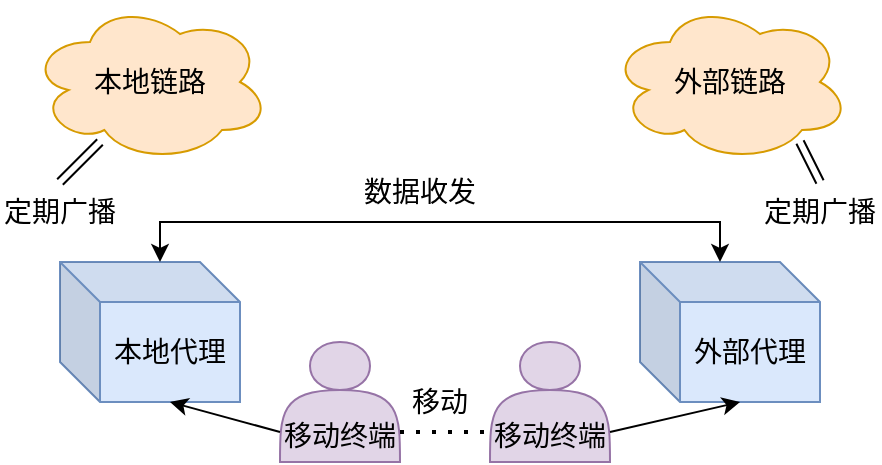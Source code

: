 <mxfile version="19.0.0" type="github">
  <diagram id="z1nYzpGSkrIngI8rPNGt" name="第 1 页">
    <mxGraphModel dx="1038" dy="500" grid="1" gridSize="10" guides="1" tooltips="1" connect="1" arrows="1" fold="1" page="1" pageScale="1" pageWidth="827" pageHeight="1169" math="0" shadow="0">
      <root>
        <mxCell id="0" />
        <mxCell id="1" parent="0" />
        <mxCell id="ZQCDsR7qDWwaSNCqFVAh-2" value="&lt;font style=&quot;font-size: 14px;&quot;&gt;本地链路&lt;/font&gt;" style="ellipse;shape=cloud;whiteSpace=wrap;html=1;fillColor=#ffe6cc;strokeColor=#d79b00;" vertex="1" parent="1">
          <mxGeometry x="95" width="120" height="80" as="geometry" />
        </mxCell>
        <mxCell id="ZQCDsR7qDWwaSNCqFVAh-3" value="&lt;font style=&quot;font-size: 14px;&quot;&gt;外部链路&lt;/font&gt;" style="ellipse;shape=cloud;whiteSpace=wrap;html=1;fillColor=#ffe6cc;strokeColor=#d79b00;" vertex="1" parent="1">
          <mxGeometry x="385" width="120" height="80" as="geometry" />
        </mxCell>
        <mxCell id="ZQCDsR7qDWwaSNCqFVAh-4" value="本地代理" style="shape=cube;whiteSpace=wrap;html=1;boundedLbl=1;backgroundOutline=1;darkOpacity=0.05;darkOpacity2=0.1;fontSize=14;fillColor=#dae8fc;strokeColor=#6c8ebf;" vertex="1" parent="1">
          <mxGeometry x="110" y="130" width="90" height="70" as="geometry" />
        </mxCell>
        <mxCell id="ZQCDsR7qDWwaSNCqFVAh-5" value="外部代理" style="shape=cube;whiteSpace=wrap;html=1;boundedLbl=1;backgroundOutline=1;darkOpacity=0.05;darkOpacity2=0.1;fontSize=14;fillColor=#dae8fc;strokeColor=#6c8ebf;" vertex="1" parent="1">
          <mxGeometry x="400" y="130" width="90" height="70" as="geometry" />
        </mxCell>
        <mxCell id="ZQCDsR7qDWwaSNCqFVAh-7" value="&lt;br&gt;&lt;br&gt;移动终端" style="shape=actor;whiteSpace=wrap;html=1;fontSize=14;fillColor=#e1d5e7;strokeColor=#9673a6;" vertex="1" parent="1">
          <mxGeometry x="220" y="170" width="60" height="60" as="geometry" />
        </mxCell>
        <mxCell id="ZQCDsR7qDWwaSNCqFVAh-9" value="" style="endArrow=classic;startArrow=classic;html=1;rounded=0;fontSize=14;edgeStyle=orthogonalEdgeStyle;" edge="1" parent="1">
          <mxGeometry width="50" height="50" relative="1" as="geometry">
            <mxPoint x="160" y="130" as="sourcePoint" />
            <mxPoint x="440" y="130" as="targetPoint" />
            <Array as="points">
              <mxPoint x="160" y="110" />
              <mxPoint x="440" y="110" />
              <mxPoint x="440" y="130" />
            </Array>
          </mxGeometry>
        </mxCell>
        <mxCell id="ZQCDsR7qDWwaSNCqFVAh-10" value="数据收发" style="text;html=1;strokeColor=none;fillColor=none;align=center;verticalAlign=middle;whiteSpace=wrap;rounded=0;fontSize=14;" vertex="1" parent="1">
          <mxGeometry x="260" y="80" width="60" height="30" as="geometry" />
        </mxCell>
        <mxCell id="ZQCDsR7qDWwaSNCqFVAh-12" value="&lt;br&gt;&lt;br&gt;移动终端" style="shape=actor;whiteSpace=wrap;html=1;fontSize=14;fillColor=#e1d5e7;strokeColor=#9673a6;" vertex="1" parent="1">
          <mxGeometry x="325" y="170" width="60" height="60" as="geometry" />
        </mxCell>
        <mxCell id="ZQCDsR7qDWwaSNCqFVAh-13" value="" style="endArrow=none;dashed=1;html=1;dashPattern=1 3;strokeWidth=2;rounded=0;fontSize=14;exitX=1;exitY=0.75;exitDx=0;exitDy=0;entryX=0;entryY=0.75;entryDx=0;entryDy=0;" edge="1" parent="1" source="ZQCDsR7qDWwaSNCqFVAh-7" target="ZQCDsR7qDWwaSNCqFVAh-12">
          <mxGeometry width="50" height="50" relative="1" as="geometry">
            <mxPoint x="480" y="260" as="sourcePoint" />
            <mxPoint x="320" y="215" as="targetPoint" />
          </mxGeometry>
        </mxCell>
        <mxCell id="ZQCDsR7qDWwaSNCqFVAh-14" value="移动" style="text;html=1;strokeColor=none;fillColor=none;align=center;verticalAlign=middle;whiteSpace=wrap;rounded=0;fontSize=14;" vertex="1" parent="1">
          <mxGeometry x="270" y="185" width="60" height="30" as="geometry" />
        </mxCell>
        <mxCell id="ZQCDsR7qDWwaSNCqFVAh-21" value="" style="endArrow=classic;html=1;rounded=0;fontSize=14;exitX=1;exitY=0.75;exitDx=0;exitDy=0;entryX=0.556;entryY=1;entryDx=0;entryDy=0;entryPerimeter=0;" edge="1" parent="1" source="ZQCDsR7qDWwaSNCqFVAh-12" target="ZQCDsR7qDWwaSNCqFVAh-5">
          <mxGeometry width="50" height="50" relative="1" as="geometry">
            <mxPoint x="480" y="260" as="sourcePoint" />
            <mxPoint x="530" y="210" as="targetPoint" />
          </mxGeometry>
        </mxCell>
        <mxCell id="ZQCDsR7qDWwaSNCqFVAh-22" value="" style="endArrow=classic;html=1;rounded=0;fontSize=14;exitX=0;exitY=0;exitDx=55;exitDy=70;entryX=0;entryY=0;entryDx=55;entryDy=70;entryPerimeter=0;exitPerimeter=0;" edge="1" parent="1" target="ZQCDsR7qDWwaSNCqFVAh-4">
          <mxGeometry width="50" height="50" relative="1" as="geometry">
            <mxPoint x="220.0" y="215" as="sourcePoint" />
            <mxPoint x="154.96" y="230" as="targetPoint" />
          </mxGeometry>
        </mxCell>
        <mxCell id="ZQCDsR7qDWwaSNCqFVAh-24" value="" style="endArrow=classic;html=1;rounded=0;fontSize=14;shape=link;" edge="1" parent="1">
          <mxGeometry width="50" height="50" relative="1" as="geometry">
            <mxPoint x="110" y="90" as="sourcePoint" />
            <mxPoint x="130" y="70" as="targetPoint" />
          </mxGeometry>
        </mxCell>
        <mxCell id="ZQCDsR7qDWwaSNCqFVAh-25" value="定期广播" style="text;html=1;strokeColor=none;fillColor=none;align=center;verticalAlign=middle;whiteSpace=wrap;rounded=0;fontSize=14;" vertex="1" parent="1">
          <mxGeometry x="80" y="90" width="60" height="30" as="geometry" />
        </mxCell>
        <mxCell id="ZQCDsR7qDWwaSNCqFVAh-26" value="" style="endArrow=classic;html=1;rounded=0;fontSize=14;shape=link;" edge="1" parent="1">
          <mxGeometry width="50" height="50" relative="1" as="geometry">
            <mxPoint x="490" y="90" as="sourcePoint" />
            <mxPoint x="480" y="70" as="targetPoint" />
          </mxGeometry>
        </mxCell>
        <mxCell id="ZQCDsR7qDWwaSNCqFVAh-27" value="定期广播" style="text;html=1;strokeColor=none;fillColor=none;align=center;verticalAlign=middle;whiteSpace=wrap;rounded=0;fontSize=14;" vertex="1" parent="1">
          <mxGeometry x="460" y="90" width="60" height="30" as="geometry" />
        </mxCell>
      </root>
    </mxGraphModel>
  </diagram>
</mxfile>

